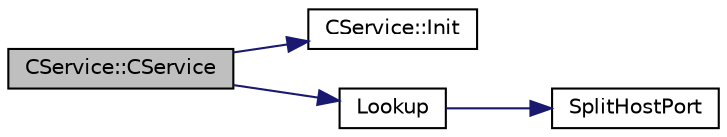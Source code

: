 digraph "CService::CService"
{
  edge [fontname="Helvetica",fontsize="10",labelfontname="Helvetica",labelfontsize="10"];
  node [fontname="Helvetica",fontsize="10",shape=record];
  rankdir="LR";
  Node24 [label="CService::CService",height=0.2,width=0.4,color="black", fillcolor="grey75", style="filled", fontcolor="black"];
  Node24 -> Node25 [color="midnightblue",fontsize="10",style="solid",fontname="Helvetica"];
  Node25 [label="CService::Init",height=0.2,width=0.4,color="black", fillcolor="white", style="filled",URL="$d3/dcc/class_c_service.html#aee07d7f18e672f16d26359e3cab779ff"];
  Node24 -> Node26 [color="midnightblue",fontsize="10",style="solid",fontname="Helvetica"];
  Node26 [label="Lookup",height=0.2,width=0.4,color="black", fillcolor="white", style="filled",URL="$d0/d0e/netbase_8cpp.html#a56a2f4bcb9fb77b5efe358f804f642cc"];
  Node26 -> Node27 [color="midnightblue",fontsize="10",style="solid",fontname="Helvetica"];
  Node27 [label="SplitHostPort",height=0.2,width=0.4,color="black", fillcolor="white", style="filled",URL="$d0/d0e/netbase_8cpp.html#a1b1ce2ba1ffe40785e65ec3ad5a20e79"];
}
